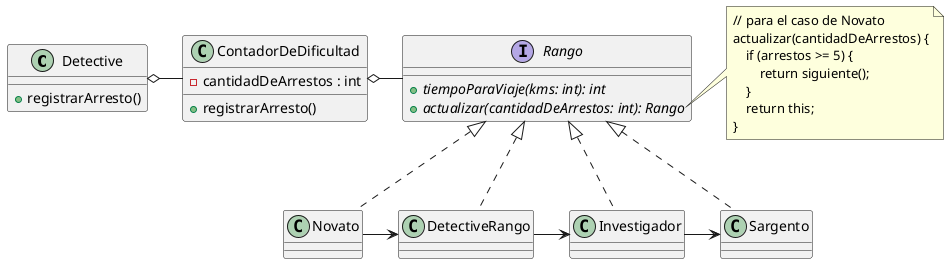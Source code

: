 @startuml

class Detective {
    + registrarArresto()
}

class ContadorDeDificultad {
    - cantidadDeArrestos : int
    + registrarArresto()
}

Detective o- ContadorDeDificultad
ContadorDeDificultad o- Rango

interface Rango {
    + {abstract}tiempoParaViaje(kms: int): int
    + {abstract}actualizar(cantidadDeArrestos: int): Rango
}

class Novato implements Rango
class DetectiveRango implements Rango
class Investigador implements Rango
class Sargento implements Rango

Novato -> DetectiveRango
DetectiveRango -> Investigador
Investigador -> Sargento

note right of Rango::actualizar
// para el caso de Novato
actualizar(cantidadDeArrestos) {
    if (arrestos >= 5) {
        return siguiente();
    }
    return this;
}
end note

@enduml
